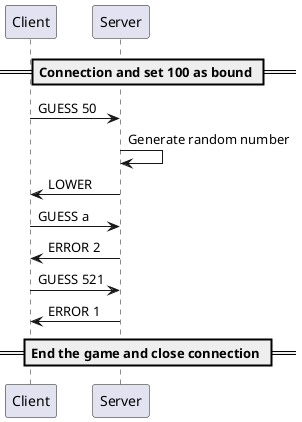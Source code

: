 @startuml
participant Client order 10
participant Server order 20

== Connection and set 100 as bound ==

Client->Server : GUESS 50
Server->Server : Generate random number
Server->Client : LOWER

Client->Server : GUESS a
Server->Client : ERROR 2

Client->Server : GUESS 521
Server->Client : ERROR 1

== End the game and close connection ==

@enduml